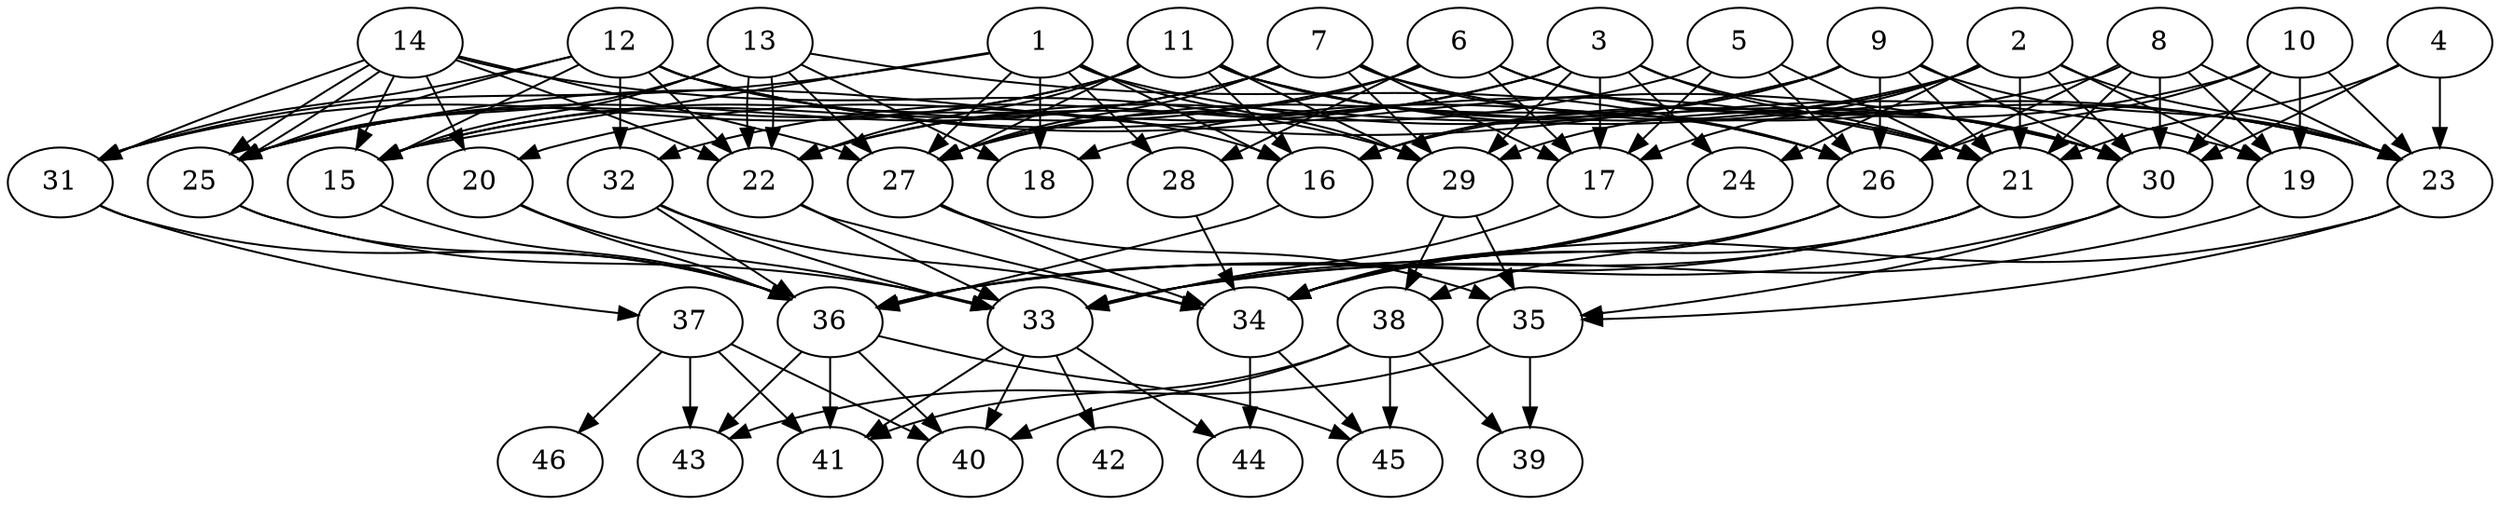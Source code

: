 // DAG (tier=3-complex, mode=compute, n=46, ccr=0.491, fat=0.724, density=0.625, regular=0.217, jump=0.299, mindata=1048576, maxdata=16777216)
// DAG automatically generated by daggen at Sun Aug 24 16:33:35 2025
// /home/ermia/Project/Environments/daggen/bin/daggen --dot --ccr 0.491 --fat 0.724 --regular 0.217 --density 0.625 --jump 0.299 --mindata 1048576 --maxdata 16777216 -n 46 
digraph G {
  1 [size="391539965827549504", alpha="0.14", expect_size="195769982913774752"]
  1 -> 15 [size ="194079673548800"]
  1 -> 16 [size ="194079673548800"]
  1 -> 18 [size ="194079673548800"]
  1 -> 19 [size ="194079673548800"]
  1 -> 27 [size ="194079673548800"]
  1 -> 28 [size ="194079673548800"]
  1 -> 29 [size ="194079673548800"]
  1 -> 31 [size ="194079673548800"]
  2 [size="3396174866240284160", alpha="0.18", expect_size="1698087433120142080"]
  2 -> 17 [size ="1603783813496832"]
  2 -> 19 [size ="1603783813496832"]
  2 -> 21 [size ="1603783813496832"]
  2 -> 23 [size ="1603783813496832"]
  2 -> 24 [size ="1603783813496832"]
  2 -> 27 [size ="1603783813496832"]
  2 -> 29 [size ="1603783813496832"]
  2 -> 30 [size ="1603783813496832"]
  3 [size="1528416157888912818176", alpha="0.16", expect_size="764208078944456409088"]
  3 -> 17 [size ="1061494464708608"]
  3 -> 20 [size ="1061494464708608"]
  3 -> 21 [size ="1061494464708608"]
  3 -> 22 [size ="1061494464708608"]
  3 -> 24 [size ="1061494464708608"]
  3 -> 29 [size ="1061494464708608"]
  3 -> 30 [size ="1061494464708608"]
  4 [size="65944392350745432", alpha="0.20", expect_size="32972196175372716"]
  4 -> 21 [size ="44144512729088"]
  4 -> 23 [size ="44144512729088"]
  4 -> 30 [size ="44144512729088"]
  5 [size="14913544599859076", alpha="0.11", expect_size="7456772299929538"]
  5 -> 17 [size ="1058665448603648"]
  5 -> 21 [size ="1058665448603648"]
  5 -> 26 [size ="1058665448603648"]
  5 -> 32 [size ="1058665448603648"]
  6 [size="17160650198974788", alpha="0.06", expect_size="8580325099487394"]
  6 -> 15 [size ="346179195895808"]
  6 -> 17 [size ="346179195895808"]
  6 -> 21 [size ="346179195895808"]
  6 -> 27 [size ="346179195895808"]
  6 -> 28 [size ="346179195895808"]
  6 -> 30 [size ="346179195895808"]
  7 [size="2959505201884052992", alpha="0.03", expect_size="1479752600942026496"]
  7 -> 15 [size ="1018900804272128"]
  7 -> 17 [size ="1018900804272128"]
  7 -> 23 [size ="1018900804272128"]
  7 -> 25 [size ="1018900804272128"]
  7 -> 26 [size ="1018900804272128"]
  7 -> 27 [size ="1018900804272128"]
  7 -> 29 [size ="1018900804272128"]
  8 [size="1630689685790252032", alpha="0.17", expect_size="815344842895126016"]
  8 -> 18 [size ="860643003465728"]
  8 -> 19 [size ="860643003465728"]
  8 -> 21 [size ="860643003465728"]
  8 -> 23 [size ="860643003465728"]
  8 -> 26 [size ="860643003465728"]
  8 -> 30 [size ="860643003465728"]
  9 [size="5812834472921122", alpha="0.02", expect_size="2906417236460561"]
  9 -> 16 [size ="198870080421888"]
  9 -> 21 [size ="198870080421888"]
  9 -> 22 [size ="198870080421888"]
  9 -> 23 [size ="198870080421888"]
  9 -> 25 [size ="198870080421888"]
  9 -> 26 [size ="198870080421888"]
  9 -> 30 [size ="198870080421888"]
  10 [size="21130597777336312", alpha="0.14", expect_size="10565298888668156"]
  10 -> 16 [size ="19304611315712"]
  10 -> 19 [size ="19304611315712"]
  10 -> 23 [size ="19304611315712"]
  10 -> 26 [size ="19304611315712"]
  10 -> 30 [size ="19304611315712"]
  11 [size="85782083992757024", alpha="0.01", expect_size="42891041996378512"]
  11 -> 16 [size ="2086981056069632"]
  11 -> 22 [size ="2086981056069632"]
  11 -> 23 [size ="2086981056069632"]
  11 -> 25 [size ="2086981056069632"]
  11 -> 26 [size ="2086981056069632"]
  11 -> 27 [size ="2086981056069632"]
  11 -> 29 [size ="2086981056069632"]
  11 -> 30 [size ="2086981056069632"]
  11 -> 31 [size ="2086981056069632"]
  12 [size="630132859990158", alpha="0.15", expect_size="315066429995079"]
  12 -> 15 [size ="41678303920128"]
  12 -> 16 [size ="41678303920128"]
  12 -> 21 [size ="41678303920128"]
  12 -> 22 [size ="41678303920128"]
  12 -> 25 [size ="41678303920128"]
  12 -> 30 [size ="41678303920128"]
  12 -> 31 [size ="41678303920128"]
  12 -> 32 [size ="41678303920128"]
  13 [size="107680604840278360064", alpha="0.12", expect_size="53840302420139180032"]
  13 -> 15 [size ="181070754480128"]
  13 -> 18 [size ="181070754480128"]
  13 -> 22 [size ="181070754480128"]
  13 -> 22 [size ="181070754480128"]
  13 -> 25 [size ="181070754480128"]
  13 -> 26 [size ="181070754480128"]
  13 -> 27 [size ="181070754480128"]
  14 [size="2460042590971167244288", alpha="0.09", expect_size="1230021295485583622144"]
  14 -> 15 [size ="1457868674957312"]
  14 -> 20 [size ="1457868674957312"]
  14 -> 22 [size ="1457868674957312"]
  14 -> 25 [size ="1457868674957312"]
  14 -> 25 [size ="1457868674957312"]
  14 -> 27 [size ="1457868674957312"]
  14 -> 29 [size ="1457868674957312"]
  14 -> 31 [size ="1457868674957312"]
  15 [size="51529262813549232", alpha="0.11", expect_size="25764631406774616"]
  15 -> 36 [size ="1999531428282368"]
  16 [size="39297206838021080", alpha="0.03", expect_size="19648603419010540"]
  16 -> 36 [size ="1850624308150272"]
  17 [size="2573964824934049280", alpha="0.13", expect_size="1286982412467024640"]
  17 -> 33 [size ="920621005406208"]
  18 [size="195813258587252832", alpha="0.04", expect_size="97906629293626416"]
  19 [size="84487110240846640", alpha="0.18", expect_size="42243555120423320"]
  19 -> 33 [size ="1568258058616832"]
  20 [size="50864802788055008", alpha="0.04", expect_size="25432401394027504"]
  20 -> 33 [size ="2030474008461312"]
  20 -> 36 [size ="2030474008461312"]
  21 [size="20783310194817888", alpha="0.03", expect_size="10391655097408944"]
  21 -> 33 [size ="349744966664192"]
  21 -> 34 [size ="349744966664192"]
  21 -> 36 [size ="349744966664192"]
  22 [size="3435186263680876544000", alpha="0.17", expect_size="1717593131840438272000"]
  22 -> 33 [size ="1821336456396800"]
  22 -> 34 [size ="1821336456396800"]
  23 [size="4452697151905887944704", alpha="0.18", expect_size="2226348575952943972352"]
  23 -> 34 [size ="2165236928872448"]
  23 -> 35 [size ="2165236928872448"]
  24 [size="942449531606433536", alpha="0.00", expect_size="471224765803216768"]
  24 -> 33 [size ="421560443731968"]
  24 -> 34 [size ="421560443731968"]
  24 -> 36 [size ="421560443731968"]
  25 [size="1116033255277063296", alpha="0.18", expect_size="558016627638531648"]
  25 -> 33 [size ="1041957598003200"]
  25 -> 36 [size ="1041957598003200"]
  26 [size="698562987044110336000", alpha="0.06", expect_size="349281493522055168000"]
  26 -> 34 [size ="629835353292800"]
  26 -> 38 [size ="629835353292800"]
  27 [size="2247432224410118400", alpha="0.15", expect_size="1123716112205059200"]
  27 -> 34 [size ="1564589888110592"]
  27 -> 35 [size ="1564589888110592"]
  28 [size="66203088304968392", alpha="0.01", expect_size="33101544152484196"]
  28 -> 34 [size ="1169019843379200"]
  29 [size="3299378784292135424", alpha="0.14", expect_size="1649689392146067712"]
  29 -> 35 [size ="1441107900628992"]
  29 -> 38 [size ="1441107900628992"]
  30 [size="947761313091299968", alpha="0.07", expect_size="473880656545649984"]
  30 -> 35 [size ="399150134853632"]
  30 -> 36 [size ="399150134853632"]
  31 [size="5540627683130551296", alpha="0.07", expect_size="2770313841565275648"]
  31 -> 36 [size ="2035436415352832"]
  31 -> 37 [size ="2035436415352832"]
  32 [size="970420790531604736", alpha="0.05", expect_size="485210395265802368"]
  32 -> 33 [size ="895139132211200"]
  32 -> 34 [size ="895139132211200"]
  32 -> 36 [size ="895139132211200"]
  33 [size="6196751930830896", alpha="0.01", expect_size="3098375965415448"]
  33 -> 40 [size ="721168495542272"]
  33 -> 41 [size ="721168495542272"]
  33 -> 42 [size ="721168495542272"]
  33 -> 44 [size ="721168495542272"]
  34 [size="331310605286018", alpha="0.17", expect_size="165655302643009"]
  34 -> 44 [size ="12835987914752"]
  34 -> 45 [size ="12835987914752"]
  35 [size="48923335471448104", alpha="0.08", expect_size="24461667735724052"]
  35 -> 39 [size ="1210779768455168"]
  35 -> 43 [size ="1210779768455168"]
  36 [size="938333065697472896", alpha="0.05", expect_size="469166532848736448"]
  36 -> 40 [size ="522340844699648"]
  36 -> 41 [size ="522340844699648"]
  36 -> 43 [size ="522340844699648"]
  36 -> 45 [size ="522340844699648"]
  37 [size="10667291865339750", alpha="0.13", expect_size="5333645932669875"]
  37 -> 40 [size ="233152836534272"]
  37 -> 41 [size ="233152836534272"]
  37 -> 43 [size ="233152836534272"]
  37 -> 46 [size ="233152836534272"]
  38 [size="17620908943003116", alpha="0.08", expect_size="8810454471501558"]
  38 -> 39 [size ="555416186519552"]
  38 -> 40 [size ="555416186519552"]
  38 -> 41 [size ="555416186519552"]
  38 -> 45 [size ="555416186519552"]
  39 [size="186452819111246299136", alpha="0.18", expect_size="93226409555623149568"]
  40 [size="461166081673852800", alpha="0.01", expect_size="230583040836926400"]
  41 [size="1824696805235642", alpha="0.03", expect_size="912348402617821"]
  42 [size="36098903338875392", alpha="0.08", expect_size="18049451669437696"]
  43 [size="37395262756086704", alpha="0.10", expect_size="18697631378043352"]
  44 [size="28702084249419776000", alpha="0.08", expect_size="14351042124709888000"]
  45 [size="4240150927010626048", alpha="0.08", expect_size="2120075463505313024"]
  46 [size="7528798436884217856", alpha="0.07", expect_size="3764399218442108928"]
}